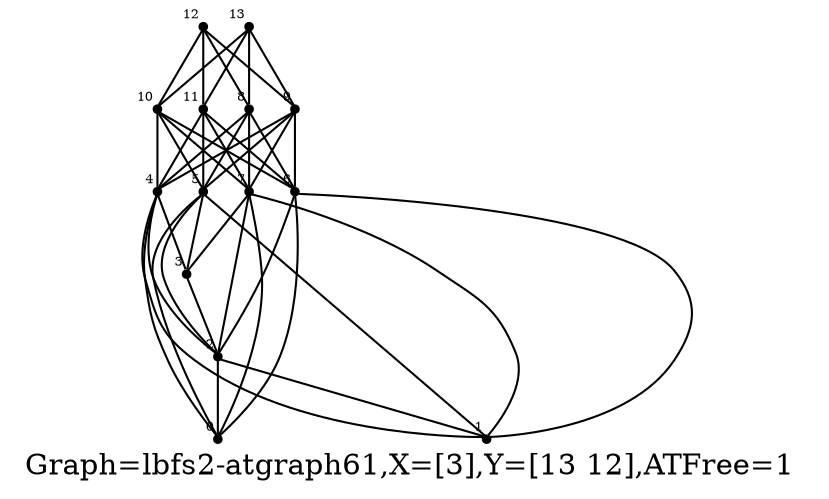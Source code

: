 /* Created by igraph 0.8.0-pre+0200568 */
graph {
  graph [
    label="Graph=lbfs2-atgraph61,X=[3],Y=[13 12],ATFree=1 "
    labelloc=bottom
  ];
  0 [
    pos="2.900000,3.000000!"
    shape=point
    fontsize=6
    xlabel=0
  ];
  1 [
    pos="3.000000,2.000000!"
    shape=point
    fontsize=6
    xlabel=1
  ];
  2 [
    pos="2.900000,1.000000!"
    shape=point
    fontsize=6
    xlabel=2
  ];
  3 [
    pos="3.000000,0.000000!"
    shape=point
    fontsize=6
    xlabel=3
  ];
  4 [
    pos="1.900000,3.000000!"
    shape=point
    fontsize=6
    xlabel=4
  ];
  5 [
    pos="2.000000,2.000000!"
    shape=point
    fontsize=6
    xlabel=5
  ];
  6 [
    pos="1.900000,1.000000!"
    shape=point
    fontsize=6
    xlabel=6
  ];
  7 [
    pos="2.000000,0.000000!"
    shape=point
    fontsize=6
    xlabel=7
  ];
  8 [
    pos="0.900000,3.000000!"
    shape=point
    fontsize=6
    xlabel=8
  ];
  9 [
    pos="1.000000,2.000000!"
    shape=point
    fontsize=6
    xlabel=9
  ];
  10 [
    pos="0.900000,1.000000!"
    shape=point
    fontsize=6
    xlabel=10
  ];
  11 [
    pos="1.000000,0.000000!"
    shape=point
    fontsize=6
    xlabel=11
  ];
  12 [
    pos="-0.100000,2.000000!"
    shape=point
    fontsize=6
    xlabel=12
  ];
  13 [
    pos="0.000000,1.000000!"
    shape=point
    fontsize=6
    xlabel=13
  ];

  2 -- 0;
  4 -- 0;
  5 -- 0;
  6 -- 0;
  7 -- 0;
  2 -- 1;
  4 -- 1;
  5 -- 1;
  6 -- 1;
  7 -- 1;
  3 -- 2;
  4 -- 2;
  5 -- 2;
  6 -- 2;
  7 -- 2;
  4 -- 3;
  5 -- 3;
  7 -- 3;
  8 -- 4;
  9 -- 4;
  10 -- 4;
  11 -- 4;
  8 -- 5;
  9 -- 5;
  10 -- 5;
  11 -- 5;
  8 -- 6;
  9 -- 6;
  10 -- 6;
  11 -- 6;
  8 -- 7;
  9 -- 7;
  10 -- 7;
  11 -- 7;
  12 -- 8;
  12 -- 9;
  12 -- 10;
  12 -- 11;
  13 -- 8;
  13 -- 9;
  13 -- 10;
  13 -- 11;
}
